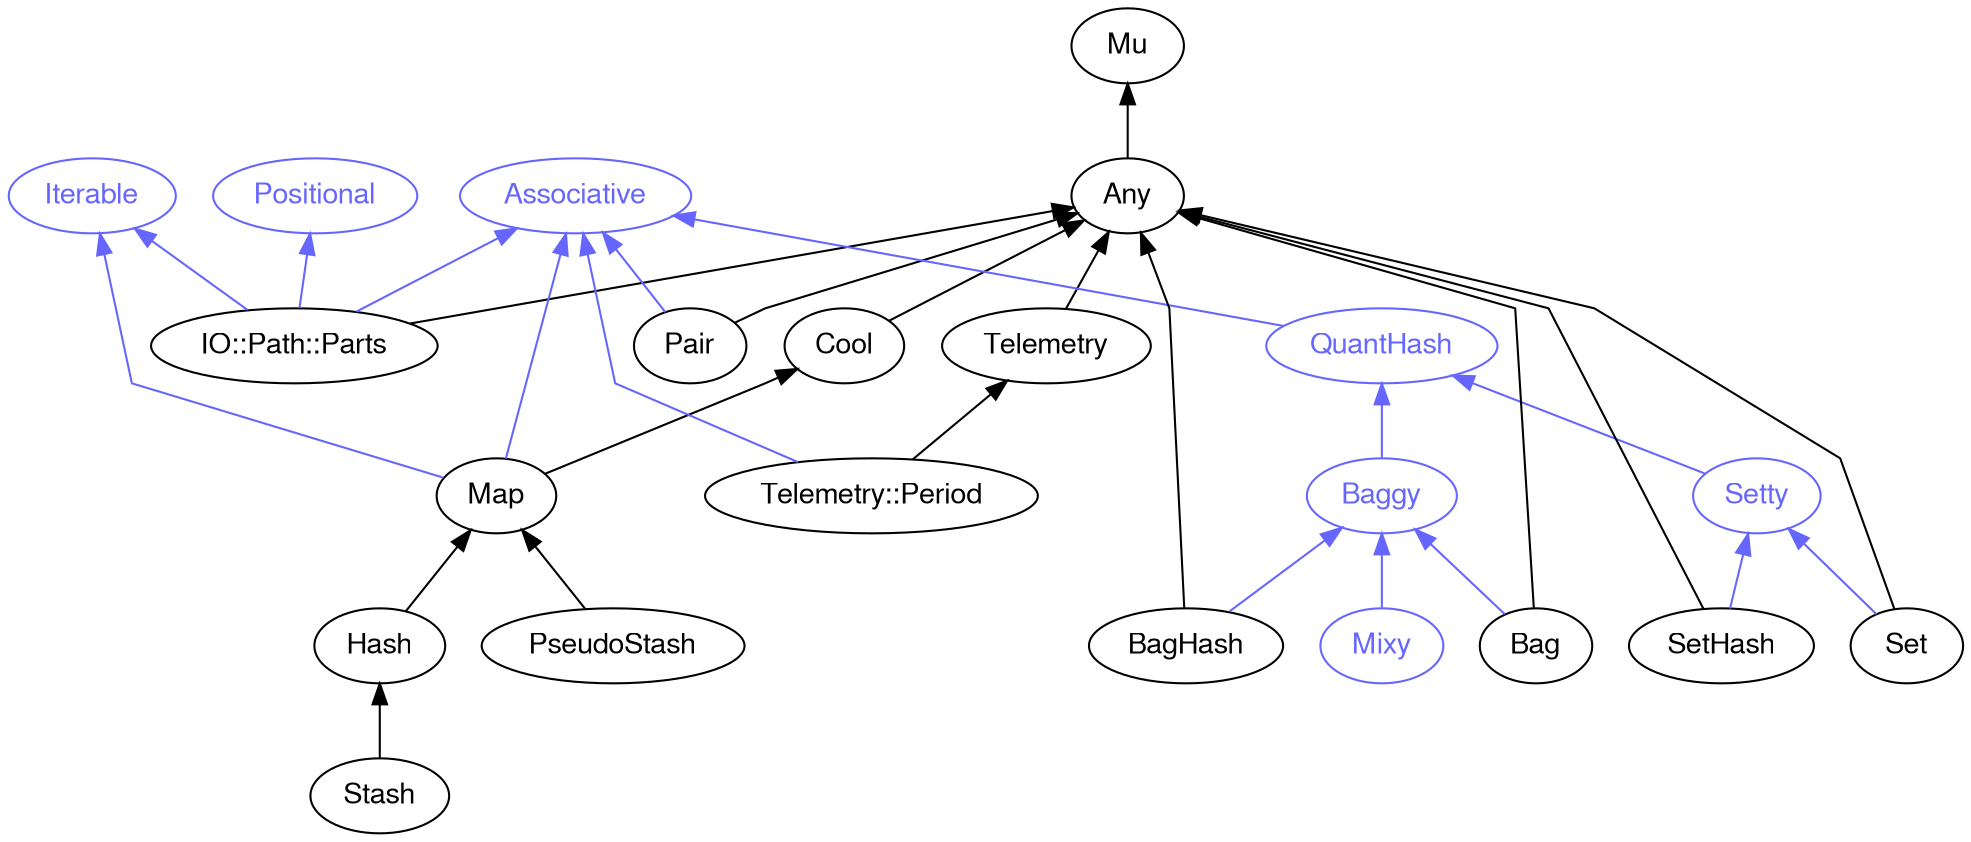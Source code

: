 digraph "perl6-type-graph" {
    rankdir=BT;
    splines=polyline;
    overlap=false; 
    graph [truecolor=true bgcolor="#FFFFFF"];
    // Types
    "Associative" [color="#6666FF", fontcolor="#6666FF", href="/type/Associative", fontname="FreeSans"];
    "Mu" [color="#000000", fontcolor="#000000", href="/type/Mu", fontname="FreeSans"];
    "Any" [color="#000000", fontcolor="#000000", href="/type/Any", fontname="FreeSans"];
    "Positional" [color="#6666FF", fontcolor="#6666FF", href="/type/Positional", fontname="FreeSans"];
    "Iterable" [color="#6666FF", fontcolor="#6666FF", href="/type/Iterable", fontname="FreeSans"];
    "IO::Path::Parts" [color="#000000", fontcolor="#000000", href="/type/IO::Path::Parts", fontname="FreeSans"];
    "Cool" [color="#000000", fontcolor="#000000", href="/type/Cool", fontname="FreeSans"];
    "Map" [color="#000000", fontcolor="#000000", href="/type/Map", fontname="FreeSans"];
    "Pair" [color="#000000", fontcolor="#000000", href="/type/Pair", fontname="FreeSans"];
    "Telemetry" [color="#000000", fontcolor="#000000", href="/type/Telemetry", fontname="FreeSans"];
    "Telemetry::Period" [color="#000000", fontcolor="#000000", href="/type/Telemetry::Period", fontname="FreeSans"];
    "QuantHash" [color="#6666FF", fontcolor="#6666FF", href="/type/QuantHash", fontname="FreeSans"];
    "PseudoStash" [color="#000000", fontcolor="#000000", href="/type/PseudoStash", fontname="FreeSans"];
    "Hash" [color="#000000", fontcolor="#000000", href="/type/Hash", fontname="FreeSans"];
    "Setty" [color="#6666FF", fontcolor="#6666FF", href="/type/Setty", fontname="FreeSans"];
    "Baggy" [color="#6666FF", fontcolor="#6666FF", href="/type/Baggy", fontname="FreeSans"];
    "Stash" [color="#000000", fontcolor="#000000", href="/type/Stash", fontname="FreeSans"];
    "SetHash" [color="#000000", fontcolor="#000000", href="/type/SetHash", fontname="FreeSans"];
    "Set" [color="#000000", fontcolor="#000000", href="/type/Set", fontname="FreeSans"];
    "BagHash" [color="#000000", fontcolor="#000000", href="/type/BagHash", fontname="FreeSans"];
    "Bag" [color="#000000", fontcolor="#000000", href="/type/Bag", fontname="FreeSans"];
    "Mixy" [color="#6666FF", fontcolor="#6666FF", href="/type/Mixy", fontname="FreeSans"];

    // Superclasses
    "Any" -> "Mu" [color="#000000"];
    "IO::Path::Parts" -> "Any" [color="#000000"];
    "Cool" -> "Any" [color="#000000"];
    "Map" -> "Cool" [color="#000000"];
    "Pair" -> "Any" [color="#000000"];
    "Telemetry" -> "Any" [color="#000000"];
    "Telemetry::Period" -> "Telemetry" [color="#000000"];
    "PseudoStash" -> "Map" [color="#000000"];
    "Hash" -> "Map" [color="#000000"];
    "Stash" -> "Hash" [color="#000000"];
    "SetHash" -> "Any" [color="#000000"];
    "Set" -> "Any" [color="#000000"];
    "BagHash" -> "Any" [color="#000000"];
    "Bag" -> "Any" [color="#000000"];

    // Roles
    "IO::Path::Parts" -> "Positional" [color="#6666FF"];
    "IO::Path::Parts" -> "Associative" [color="#6666FF"];
    "IO::Path::Parts" -> "Iterable" [color="#6666FF"];
    "Map" -> "Iterable" [color="#6666FF"];
    "Map" -> "Associative" [color="#6666FF"];
    "Pair" -> "Associative" [color="#6666FF"];
    "Telemetry::Period" -> "Associative" [color="#6666FF"];
    "QuantHash" -> "Associative" [color="#6666FF"];
    "Setty" -> "QuantHash" [color="#6666FF"];
    "Baggy" -> "QuantHash" [color="#6666FF"];
    "SetHash" -> "Setty" [color="#6666FF"];
    "Set" -> "Setty" [color="#6666FF"];
    "BagHash" -> "Baggy" [color="#6666FF"];
    "Bag" -> "Baggy" [color="#6666FF"];
    "Mixy" -> "Baggy" [color="#6666FF"];
}
